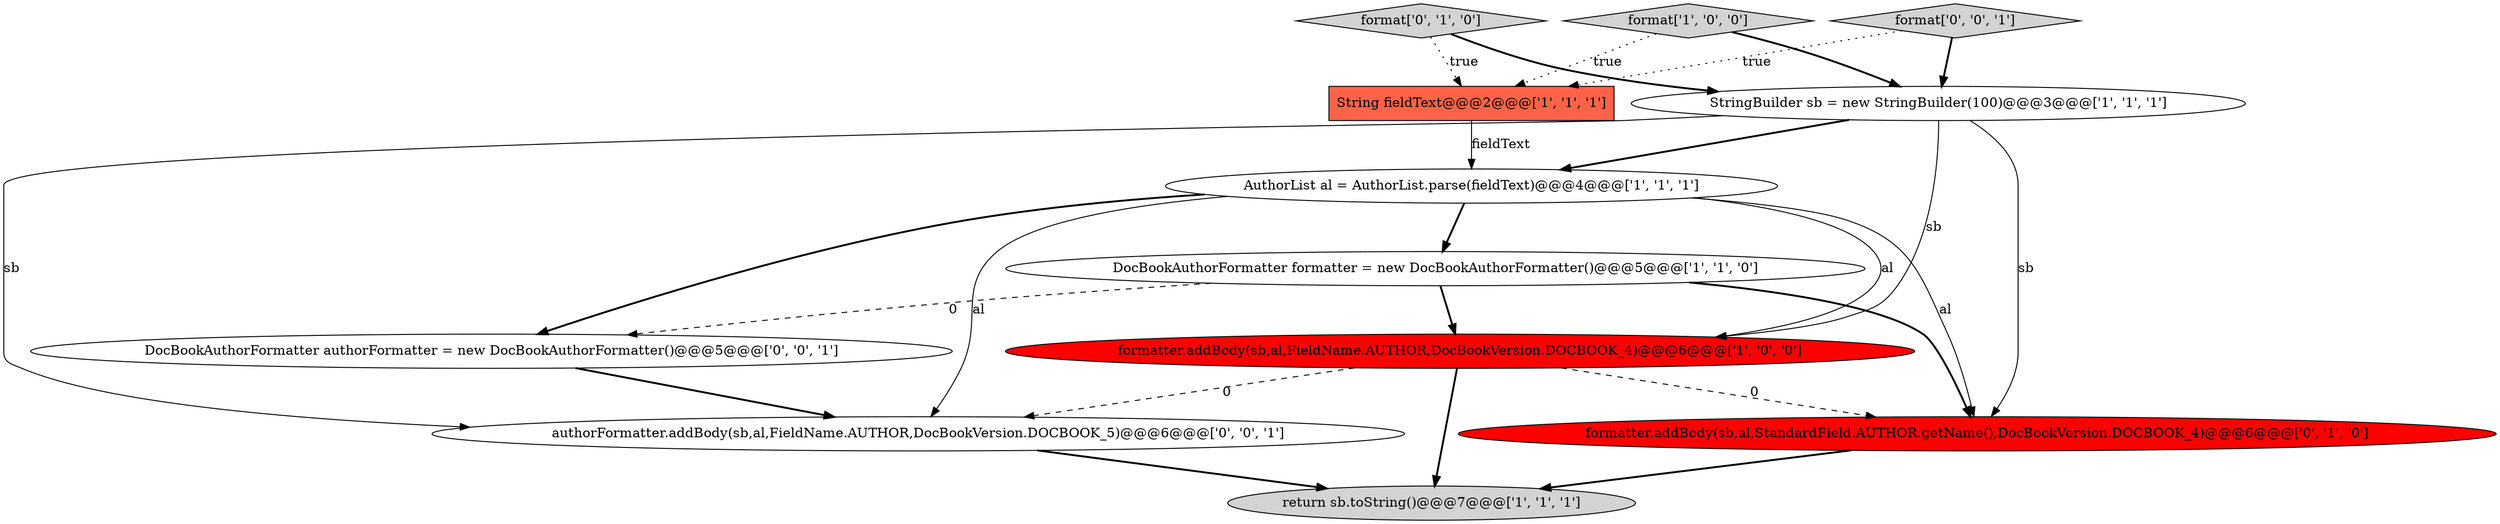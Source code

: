 digraph {
7 [style = filled, label = "formatter.addBody(sb,al,StandardField.AUTHOR.getName(),DocBookVersion.DOCBOOK_4)@@@6@@@['0', '1', '0']", fillcolor = red, shape = ellipse image = "AAA1AAABBB2BBB"];
5 [style = filled, label = "formatter.addBody(sb,al,FieldName.AUTHOR,DocBookVersion.DOCBOOK_4)@@@6@@@['1', '0', '0']", fillcolor = red, shape = ellipse image = "AAA1AAABBB1BBB"];
1 [style = filled, label = "DocBookAuthorFormatter formatter = new DocBookAuthorFormatter()@@@5@@@['1', '1', '0']", fillcolor = white, shape = ellipse image = "AAA0AAABBB1BBB"];
0 [style = filled, label = "String fieldText@@@2@@@['1', '1', '1']", fillcolor = tomato, shape = box image = "AAA0AAABBB1BBB"];
6 [style = filled, label = "StringBuilder sb = new StringBuilder(100)@@@3@@@['1', '1', '1']", fillcolor = white, shape = ellipse image = "AAA0AAABBB1BBB"];
9 [style = filled, label = "authorFormatter.addBody(sb,al,FieldName.AUTHOR,DocBookVersion.DOCBOOK_5)@@@6@@@['0', '0', '1']", fillcolor = white, shape = ellipse image = "AAA0AAABBB3BBB"];
3 [style = filled, label = "return sb.toString()@@@7@@@['1', '1', '1']", fillcolor = lightgray, shape = ellipse image = "AAA0AAABBB1BBB"];
11 [style = filled, label = "format['0', '0', '1']", fillcolor = lightgray, shape = diamond image = "AAA0AAABBB3BBB"];
10 [style = filled, label = "DocBookAuthorFormatter authorFormatter = new DocBookAuthorFormatter()@@@5@@@['0', '0', '1']", fillcolor = white, shape = ellipse image = "AAA0AAABBB3BBB"];
2 [style = filled, label = "AuthorList al = AuthorList.parse(fieldText)@@@4@@@['1', '1', '1']", fillcolor = white, shape = ellipse image = "AAA0AAABBB1BBB"];
8 [style = filled, label = "format['0', '1', '0']", fillcolor = lightgray, shape = diamond image = "AAA0AAABBB2BBB"];
4 [style = filled, label = "format['1', '0', '0']", fillcolor = lightgray, shape = diamond image = "AAA0AAABBB1BBB"];
1->5 [style = bold, label=""];
5->3 [style = bold, label=""];
2->5 [style = solid, label="al"];
4->6 [style = bold, label=""];
2->1 [style = bold, label=""];
11->6 [style = bold, label=""];
4->0 [style = dotted, label="true"];
5->9 [style = dashed, label="0"];
0->2 [style = solid, label="fieldText"];
8->6 [style = bold, label=""];
1->10 [style = dashed, label="0"];
6->7 [style = solid, label="sb"];
2->10 [style = bold, label=""];
1->7 [style = bold, label=""];
7->3 [style = bold, label=""];
6->2 [style = bold, label=""];
11->0 [style = dotted, label="true"];
6->5 [style = solid, label="sb"];
9->3 [style = bold, label=""];
8->0 [style = dotted, label="true"];
10->9 [style = bold, label=""];
2->7 [style = solid, label="al"];
5->7 [style = dashed, label="0"];
2->9 [style = solid, label="al"];
6->9 [style = solid, label="sb"];
}
